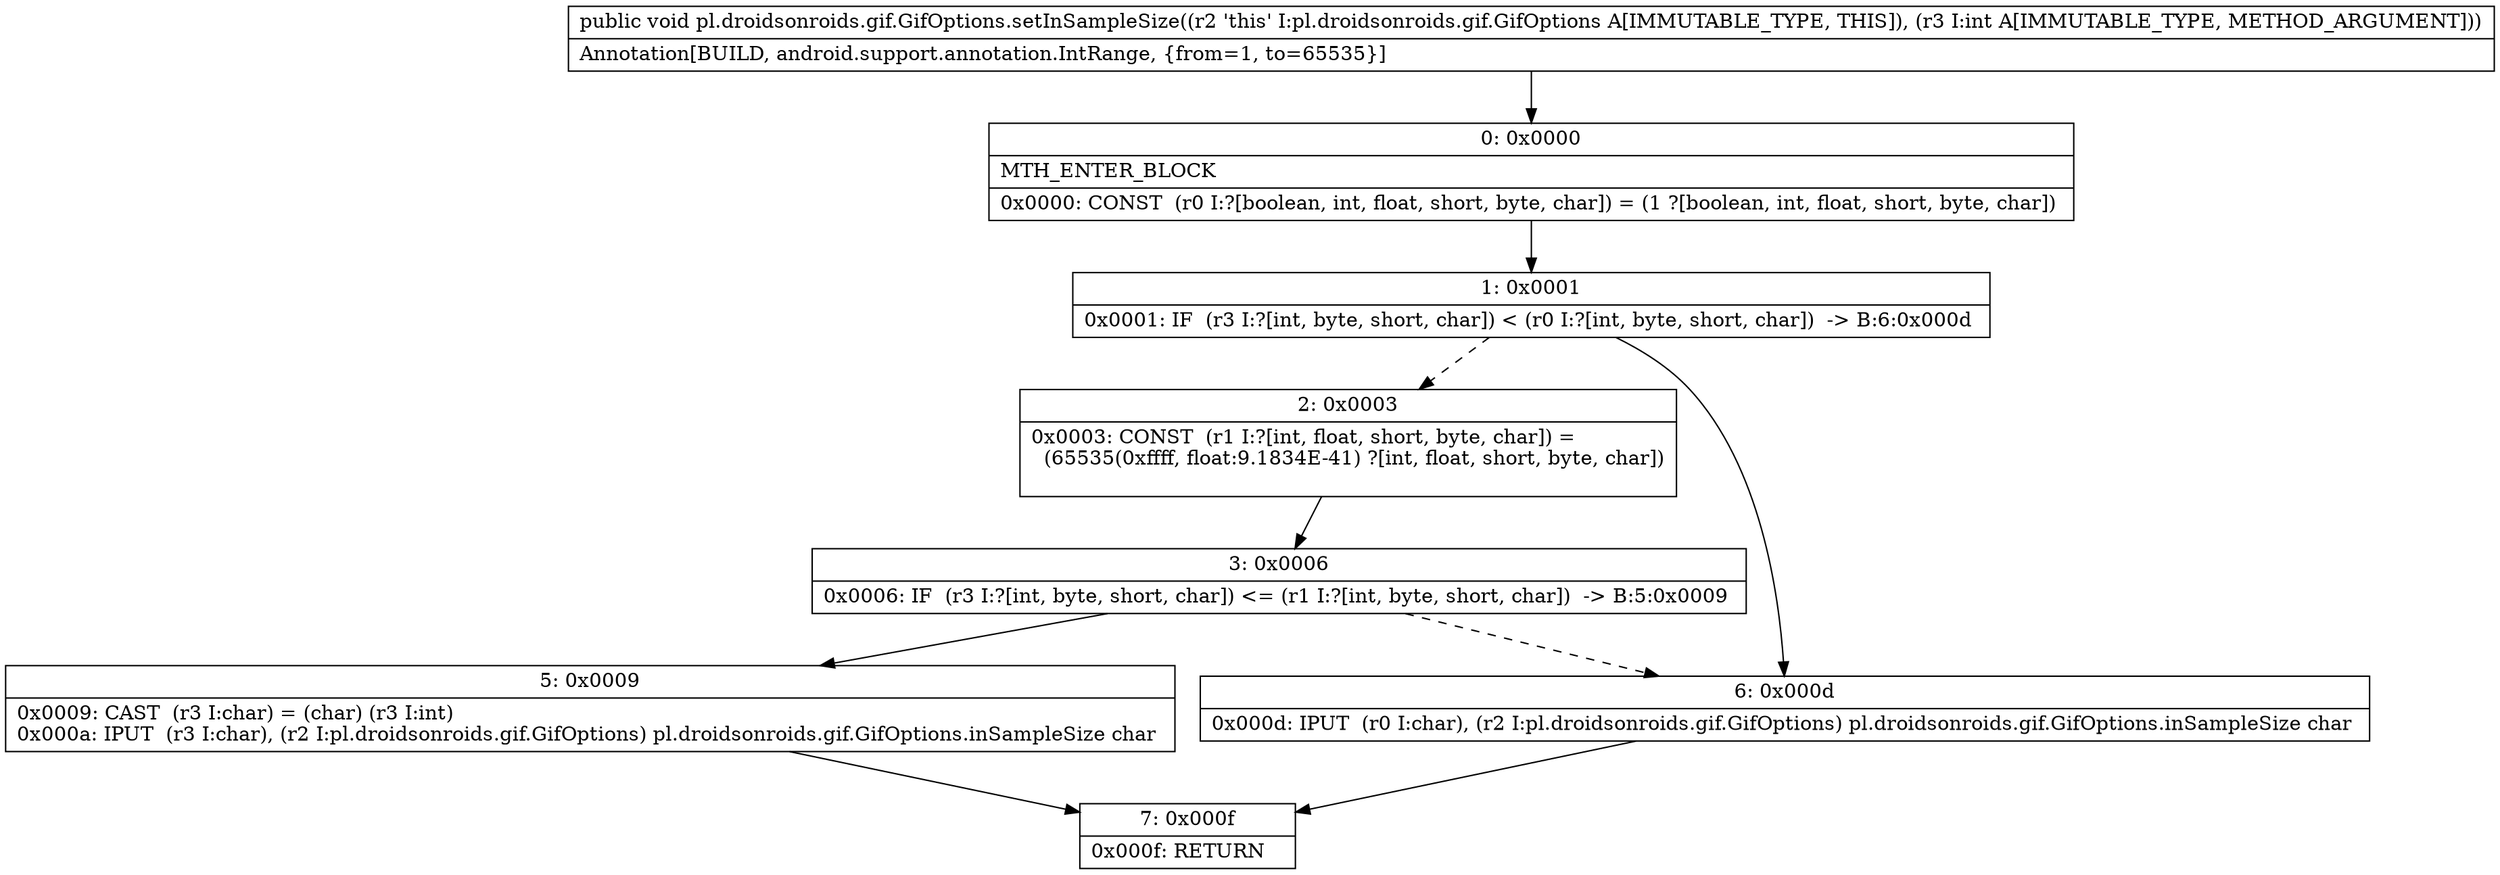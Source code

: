 digraph "CFG forpl.droidsonroids.gif.GifOptions.setInSampleSize(I)V" {
Node_0 [shape=record,label="{0\:\ 0x0000|MTH_ENTER_BLOCK\l|0x0000: CONST  (r0 I:?[boolean, int, float, short, byte, char]) = (1 ?[boolean, int, float, short, byte, char]) \l}"];
Node_1 [shape=record,label="{1\:\ 0x0001|0x0001: IF  (r3 I:?[int, byte, short, char]) \< (r0 I:?[int, byte, short, char])  \-\> B:6:0x000d \l}"];
Node_2 [shape=record,label="{2\:\ 0x0003|0x0003: CONST  (r1 I:?[int, float, short, byte, char]) = \l  (65535(0xffff, float:9.1834E\-41) ?[int, float, short, byte, char])\l \l}"];
Node_3 [shape=record,label="{3\:\ 0x0006|0x0006: IF  (r3 I:?[int, byte, short, char]) \<= (r1 I:?[int, byte, short, char])  \-\> B:5:0x0009 \l}"];
Node_5 [shape=record,label="{5\:\ 0x0009|0x0009: CAST  (r3 I:char) = (char) (r3 I:int) \l0x000a: IPUT  (r3 I:char), (r2 I:pl.droidsonroids.gif.GifOptions) pl.droidsonroids.gif.GifOptions.inSampleSize char \l}"];
Node_6 [shape=record,label="{6\:\ 0x000d|0x000d: IPUT  (r0 I:char), (r2 I:pl.droidsonroids.gif.GifOptions) pl.droidsonroids.gif.GifOptions.inSampleSize char \l}"];
Node_7 [shape=record,label="{7\:\ 0x000f|0x000f: RETURN   \l}"];
MethodNode[shape=record,label="{public void pl.droidsonroids.gif.GifOptions.setInSampleSize((r2 'this' I:pl.droidsonroids.gif.GifOptions A[IMMUTABLE_TYPE, THIS]), (r3 I:int A[IMMUTABLE_TYPE, METHOD_ARGUMENT]))  | Annotation[BUILD, android.support.annotation.IntRange, \{from=1, to=65535\}]\l}"];
MethodNode -> Node_0;
Node_0 -> Node_1;
Node_1 -> Node_2[style=dashed];
Node_1 -> Node_6;
Node_2 -> Node_3;
Node_3 -> Node_5;
Node_3 -> Node_6[style=dashed];
Node_5 -> Node_7;
Node_6 -> Node_7;
}

